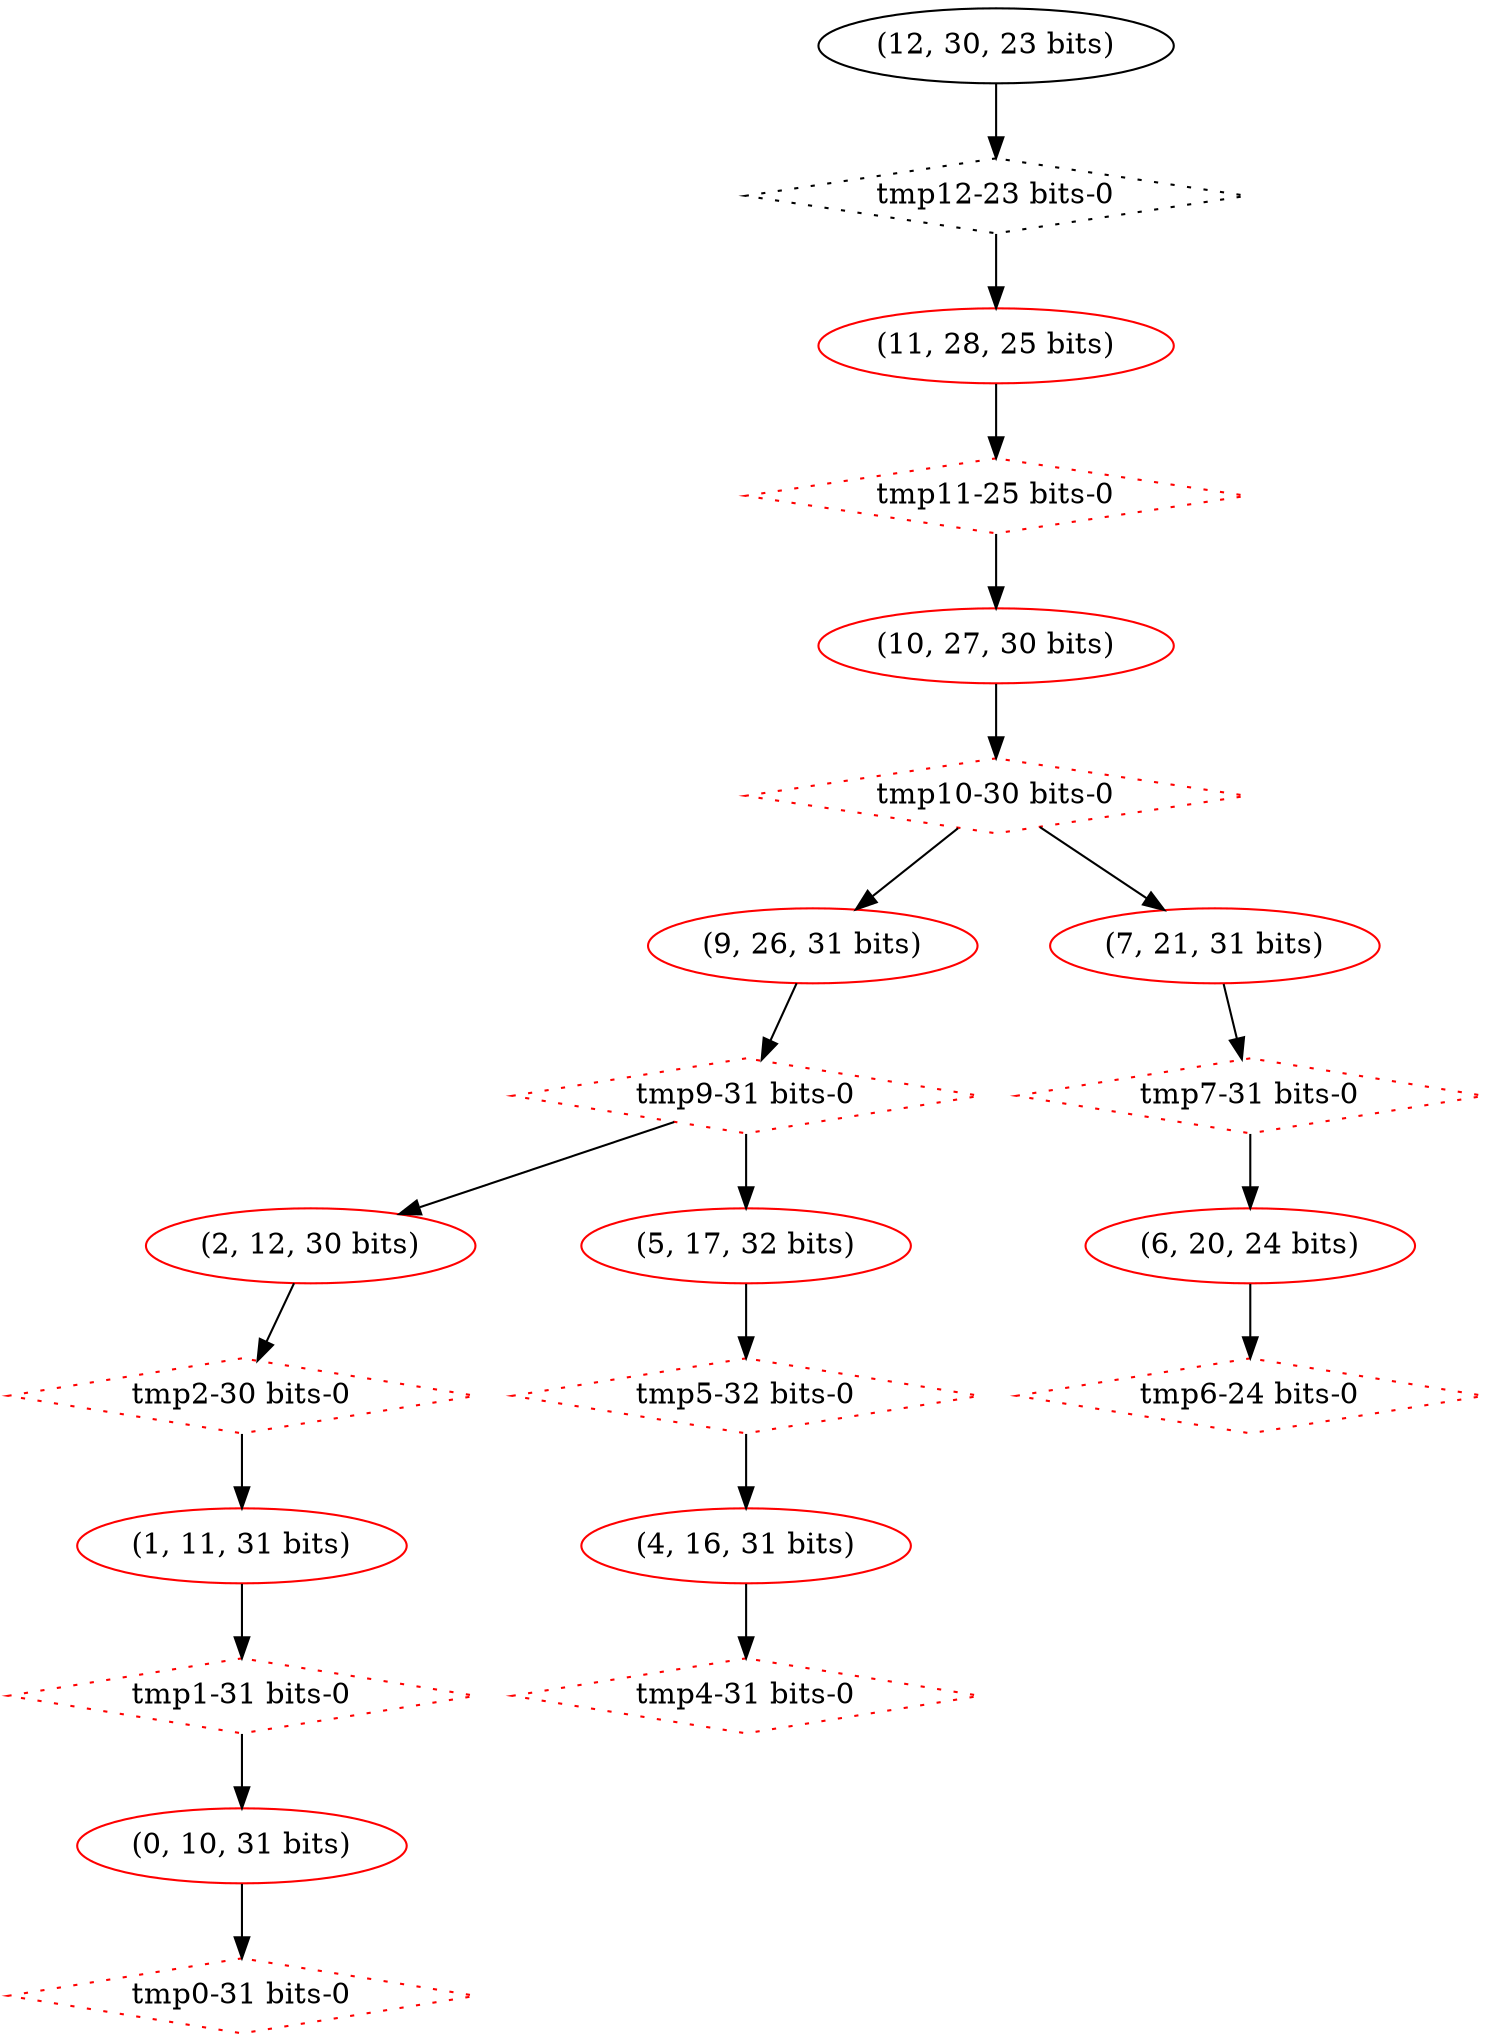 digraph G { 
	"tmp12-23 bits-0"[style=dotted, shape=diamond]
	"(12, 30, 23 bits)" -> "tmp12-23 bits-0"
	"tmp12-23 bits-0" -> "(11, 28, 25 bits)"

	"(11, 28, 25 bits)"[color=red]
	"tmp11-25 bits-0"[style=dotted, shape=diamond, color=red]
	"(11, 28, 25 bits)" -> "tmp11-25 bits-0"
	"tmp11-25 bits-0" -> "(10, 27, 30 bits)"

	"(10, 27, 30 bits)"[color=red]
	"tmp10-30 bits-0"[style=dotted, shape=diamond, color=red]
	"(10, 27, 30 bits)" -> "tmp10-30 bits-0"
	"tmp10-30 bits-0" -> "(9, 26, 31 bits)"
	"tmp10-30 bits-0" -> "(7, 21, 31 bits)"

	"(9, 26, 31 bits)"[color=red]
	"tmp9-31 bits-0"[style=dotted, shape=diamond, color=red]
	"(9, 26, 31 bits)" -> "tmp9-31 bits-0"
	"tmp9-31 bits-0" -> "(2, 12, 30 bits)"
	"tmp9-31 bits-0" -> "(5, 17, 32 bits)"

	"(7, 21, 31 bits)"[color=red]
	"tmp7-31 bits-0"[style=dotted, shape=diamond, color=red]
	"(7, 21, 31 bits)" -> "tmp7-31 bits-0"
	"tmp7-31 bits-0" -> "(6, 20, 24 bits)"

	"(6, 20, 24 bits)"[color=red]
	"tmp6-24 bits-0"[style=dotted, shape=diamond, color=red]
	"(6, 20, 24 bits)" -> "tmp6-24 bits-0"

	"(5, 17, 32 bits)"[color=red]
	"tmp5-32 bits-0"[style=dotted, shape=diamond, color=red]
	"(5, 17, 32 bits)" -> "tmp5-32 bits-0"
	"tmp5-32 bits-0" -> "(4, 16, 31 bits)"

	"(4, 16, 31 bits)"[color=red]
	"tmp4-31 bits-0"[style=dotted, shape=diamond, color=red]
	"(4, 16, 31 bits)" -> "tmp4-31 bits-0"

	"(2, 12, 30 bits)"[color=red]
	"tmp2-30 bits-0"[style=dotted, shape=diamond, color=red]
	"(2, 12, 30 bits)" -> "tmp2-30 bits-0"
	"tmp2-30 bits-0" -> "(1, 11, 31 bits)"

	"(1, 11, 31 bits)"[color=red]
	"tmp1-31 bits-0"[style=dotted, shape=diamond, color=red]
	"(1, 11, 31 bits)" -> "tmp1-31 bits-0"
	"tmp1-31 bits-0" -> "(0, 10, 31 bits)"

	"(0, 10, 31 bits)"[color=red]
	"tmp0-31 bits-0"[style=dotted, shape=diamond, color=red]
	"(0, 10, 31 bits)" -> "tmp0-31 bits-0"

}
